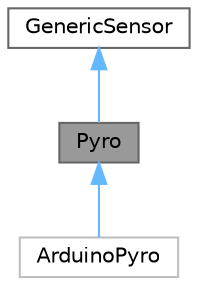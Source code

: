 digraph "Pyro"
{
 // LATEX_PDF_SIZE
  bgcolor="transparent";
  edge [fontname=Helvetica,fontsize=10,labelfontname=Helvetica,labelfontsize=10];
  node [fontname=Helvetica,fontsize=10,shape=box,height=0.2,width=0.4];
  Node1 [label="Pyro",height=0.2,width=0.4,color="gray40", fillcolor="grey60", style="filled", fontcolor="black",tooltip="Represents a pyro channel."];
  Node2 -> Node1 [dir="back",color="steelblue1",style="solid"];
  Node2 [label="GenericSensor",height=0.2,width=0.4,color="gray40", fillcolor="white", style="filled",URL="$classGenericSensor.html",tooltip="Underlying interface to all sensors."];
  Node1 -> Node3 [dir="back",color="steelblue1",style="solid"];
  Node3 [label="ArduinoPyro",height=0.2,width=0.4,color="grey75", fillcolor="white", style="filled",URL="$classArduinoPyro.html",tooltip=" "];
}
